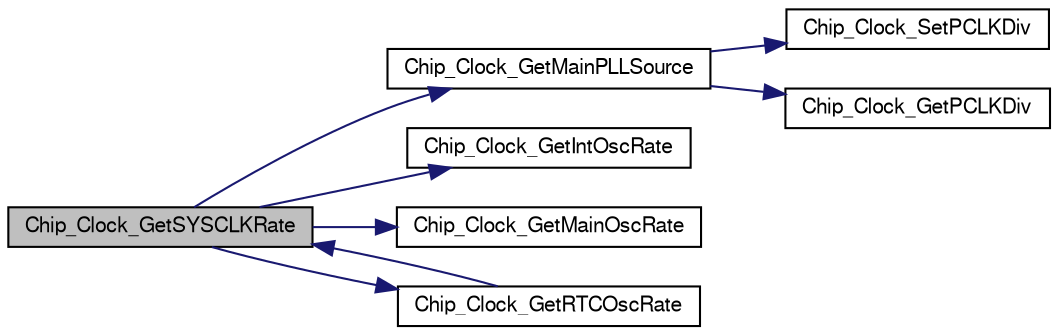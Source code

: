 digraph "Chip_Clock_GetSYSCLKRate"
{
  edge [fontname="FreeSans",fontsize="10",labelfontname="FreeSans",labelfontsize="10"];
  node [fontname="FreeSans",fontsize="10",shape=record];
  rankdir="LR";
  Node1 [label="Chip_Clock_GetSYSCLKRate",height=0.2,width=0.4,color="black", fillcolor="grey75", style="filled", fontcolor="black"];
  Node1 -> Node2 [color="midnightblue",fontsize="10",style="solid"];
  Node2 [label="Chip_Clock_GetMainPLLSource",height=0.2,width=0.4,color="black", fillcolor="white", style="filled",URL="$group__CLOCK__17XX__40XX.html#gaf678411ef6cde49c95c603030554fa9d",tooltip="Returns the input clock source for SYSCLK. "];
  Node2 -> Node3 [color="midnightblue",fontsize="10",style="solid"];
  Node3 [label="Chip_Clock_SetPCLKDiv",height=0.2,width=0.4,color="black", fillcolor="white", style="filled",URL="$group__CLOCK__17XX__40XX.html#ga847b9fe292e8d5461c02750a21d34885",tooltip="Sets a clock divider for all peripherals. "];
  Node2 -> Node4 [color="midnightblue",fontsize="10",style="solid"];
  Node4 [label="Chip_Clock_GetPCLKDiv",height=0.2,width=0.4,color="black", fillcolor="white", style="filled",URL="$group__CLOCK__17XX__40XX.html#ga2fb0ad885ca820d555cf9ff4268cc252",tooltip="Gets the clock divider for all peripherals. "];
  Node1 -> Node5 [color="midnightblue",fontsize="10",style="solid"];
  Node5 [label="Chip_Clock_GetIntOscRate",height=0.2,width=0.4,color="black", fillcolor="white", style="filled",URL="$group__CLOCK__17XX__40XX.html#gaa8db0ad49f51bf5d6870181e77249c2b",tooltip="Returns the internal oscillator (IRC) clock rate. "];
  Node1 -> Node6 [color="midnightblue",fontsize="10",style="solid"];
  Node6 [label="Chip_Clock_GetMainOscRate",height=0.2,width=0.4,color="black", fillcolor="white", style="filled",URL="$group__CLOCK__17XX__40XX.html#ga32ea9f95eed11d2bfa470b473232456e",tooltip="Returns the main oscillator clock rate. "];
  Node1 -> Node7 [color="midnightblue",fontsize="10",style="solid"];
  Node7 [label="Chip_Clock_GetRTCOscRate",height=0.2,width=0.4,color="black", fillcolor="white", style="filled",URL="$group__CLOCK__17XX__40XX.html#ga64b01351fd2019749b1f1d18dfd263f0",tooltip="Returns the RTC oscillator clock rate. "];
  Node7 -> Node1 [color="midnightblue",fontsize="10",style="solid"];
}
